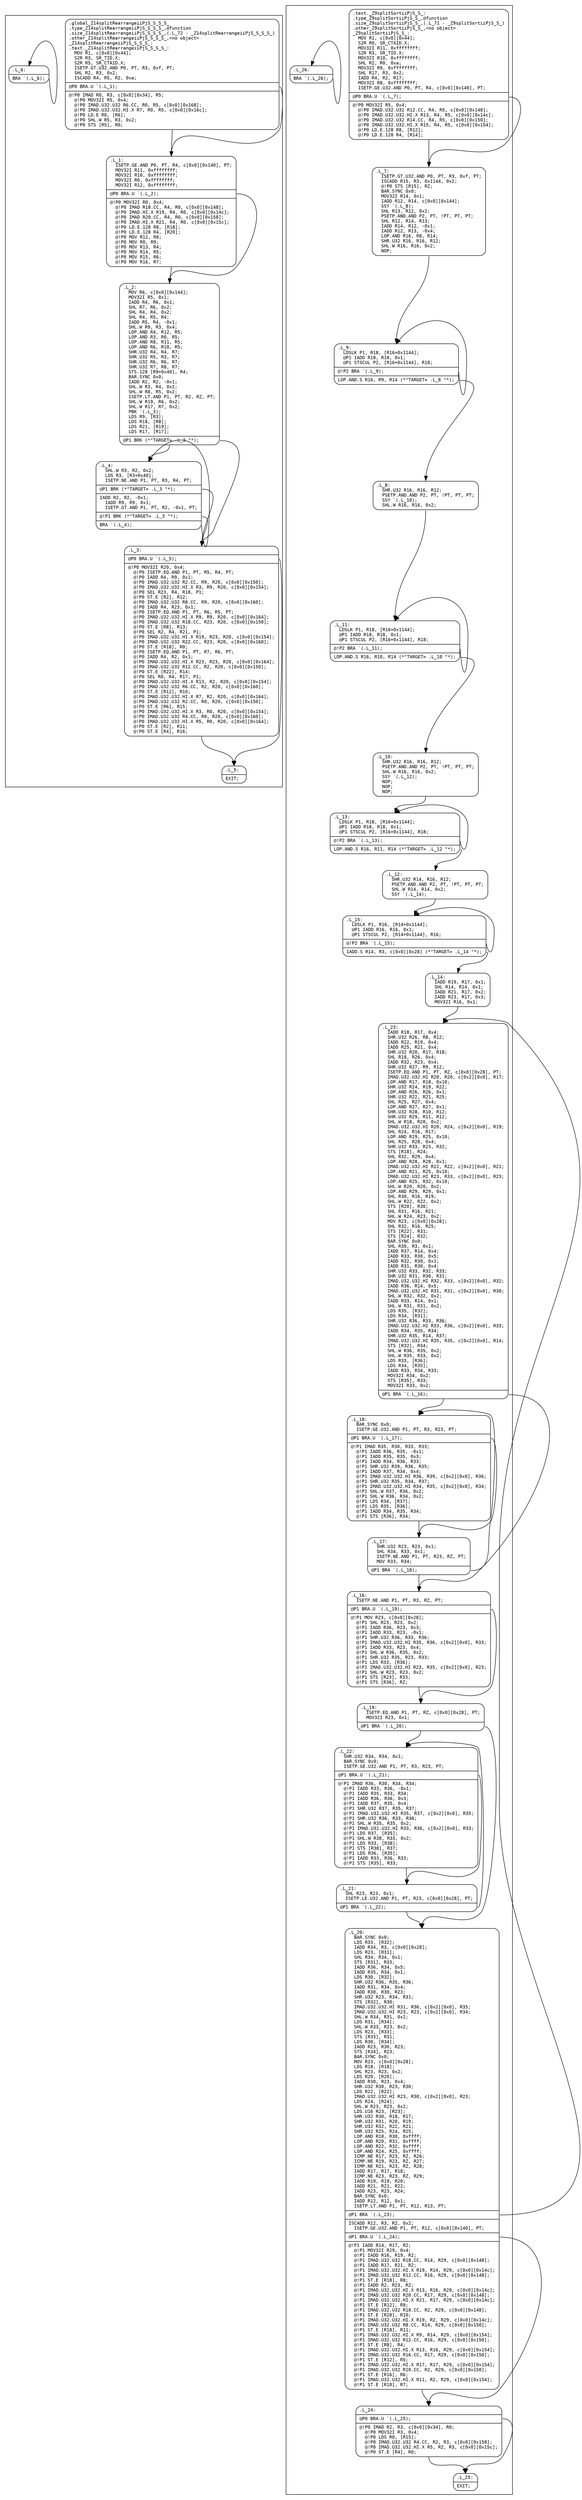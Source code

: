 digraph f {
subgraph "cluster__Z14splitRearrangeiiPjS_S_S_S_" {
node [fontname="Courier",fontsize=10,shape=Mrecord];
"_Z14splitRearrangeiiPjS_S_S_S_"
[label="{<entry>	.global		_Z14splitRearrangeiiPjS_S_S_S_\l	.type		_Z14splitRearrangeiiPjS_S_S_S_,@function\l	.size		_Z14splitRearrangeiiPjS_S_S_S_,(.L_72\ -\ _Z14splitRearrangeiiPjS_S_S_S_)\l	.other		_Z14splitRearrangeiiPjS_S_S_S_,\<no\ object\>\l_Z14splitRearrangeiiPjS_S_S_S_:\l.text._Z14splitRearrangeiiPjS_S_S_S_:\l\ \ MOV\ R1,\ c\[0x0\]\[0x44\];\l\ \ S2R\ R3,\ SR_TID.X;\l\ \ S2R\ R5,\ SR_CTAID.X;\l\ \ ISETP.GT.U32.AND\ P0,\ PT,\ R3,\ 0xf,\ PT;\l\ \ SHL\ R2,\ R3,\ 0x2;\l\ \ ISCADD\ R4,\ R5,\ R2,\ 0xa;\l|<exit0>\ \ @P0\ BRA.U\ `(.L_1);\l|<exitpost0>\ \ @!P0\ IMAD\ R0,\ R3,\ c\[0x0\]\[0x34\],\ R5;\l\ \ @!P0\ MOV32I\ R5,\ 0x4;\l\ \ @!P0\ IMAD.U32.U32\ R6.CC,\ R0,\ R5,\ c\[0x0\]\[0x168\];\l\ \ @!P0\ IMAD.U32.U32.HI.X\ R7,\ R0,\ R5,\ c\[0x0\]\[0x16c\];\l\ \ @!P0\ LD.E\ R0,\ \[R6\];\l\ \ @!P0\ SHL.W\ R5,\ R3,\ 0x2;\l\ \ @!P0\ STS\ \[R5\],\ R0;\l}"]
"_Z14splitRearrangeiiPjS_S_S_S_":exit0:e -> ".L_1":entry:n [style=solid];
"_Z14splitRearrangeiiPjS_S_S_S_":exitpost0:s -> ".L_1":entry:n [style=solid];
node [fontname="Courier",fontsize=10,shape=Mrecord];
".L_1"
[label="{<entry>.L_1:\l\ \ ISETP.GE.AND\ P0,\ PT,\ R4,\ c\[0x0\]\[0x140\],\ PT;\l\ \ MOV32I\ R11,\ 0xffffffff;\l\ \ MOV32I\ R10,\ 0xffffffff;\l\ \ MOV32I\ R0,\ 0xffffffff;\l\ \ MOV32I\ R12,\ 0xffffffff;\l|<exit0>\ \ @P0\ BRA.U\ `(.L_2);\l|<exitpost0>\ \ @!P0\ MOV32I\ R0,\ 0x4;\l\ \ @!P0\ IMAD\ R18.CC,\ R4,\ R0,\ c\[0x0\]\[0x148\];\l\ \ @!P0\ IMAD.HI.X\ R19,\ R4,\ R0,\ c\[0x0\]\[0x14c\];\l\ \ @!P0\ IMAD\ R20.CC,\ R4,\ R0,\ c\[0x0\]\[0x158\];\l\ \ @!P0\ IMAD.HI.X\ R21,\ R4,\ R0,\ c\[0x0\]\[0x15c\];\l\ \ @!P0\ LD.E.128\ R8,\ \[R18\];\l\ \ @!P0\ LD.E.128\ R4,\ \[R20\];\l\ \ @!P0\ MOV\ R12,\ R8;\l\ \ @!P0\ MOV\ R0,\ R9;\l\ \ @!P0\ MOV\ R13,\ R4;\l\ \ @!P0\ MOV\ R14,\ R5;\l\ \ @!P0\ MOV\ R15,\ R6;\l\ \ @!P0\ MOV\ R16,\ R7;\l}"]
".L_1":exit0:e -> ".L_2":entry:n [style=solid];
".L_1":exitpost0:s -> ".L_2":entry:n [style=solid];
node [fontname="Courier",fontsize=10,shape=Mrecord];
".L_2"
[label="{<entry>.L_2:\l\ \ MOV\ R6,\ c\[0x0\]\[0x144\];\l\ \ MOV32I\ R5,\ 0x1;\l\ \ IADD\ R4,\ R6,\ 0x1;\l\ \ SHL\ R7,\ R6,\ 0x2;\l\ \ SHL\ R4,\ R4,\ 0x2;\l\ \ SHL\ R4,\ R5,\ R4;\l\ \ IADD\ R5,\ R4,\ -0x1;\l\ \ SHL.W\ R9,\ R3,\ 0x4;\l\ \ LOP.AND\ R4,\ R12,\ R5;\l\ \ LOP.AND\ R3,\ R0,\ R5;\l\ \ LOP.AND\ R8,\ R11,\ R5;\l\ \ LOP.AND\ R6,\ R10,\ R5;\l\ \ SHR.U32\ R4,\ R4,\ R7;\l\ \ SHR.U32\ R5,\ R3,\ R7;\l\ \ SHR.U32\ R6,\ R6,\ R7;\l\ \ SHR.U32\ R7,\ R8,\ R7;\l\ \ STS.128\ \[R9+0x40\],\ R4;\l\ \ BAR.SYNC\ 0x0;\l\ \ IADD\ R2,\ R2,\ -0x1;\l\ \ SHL.W\ R3,\ R4,\ 0x2;\l\ \ SHL.W\ R8,\ R5,\ 0x2;\l\ \ ISETP.LT.AND\ P1,\ PT,\ R2,\ RZ,\ PT;\l\ \ SHL.W\ R19,\ R6,\ 0x2;\l\ \ SHL.W\ R17,\ R7,\ 0x2;\l\ \ PBK\ `(.L_3);\l\ \ LDS\ R9,\ \[R3\];\l\ \ LDS\ R18,\ \[R8\];\l\ \ LDS\ R21,\ \[R19\];\l\ \ LDS\ R17,\ \[R17\];\l|<exit0>\ \ @P1\ BRK\ (*\"TARGET=\ .L_3\ \"*);\l}"]
".L_2":exit0:e -> ".L_3":entry:n [style=solid];
".L_2":exit0:s -> ".L_4":entry:n [style=solid];
node [fontname="Courier",fontsize=10,shape=Mrecord];
".L_4"
[label="{<entry>.L_4:\l\ \ SHL.W\ R3,\ R2,\ 0x2;\l\ \ LDS\ R3,\ \[R3+0x40\];\l\ \ ISETP.NE.AND\ P1,\ PT,\ R3,\ R4,\ PT;\l|<exit0>\ \ @P1\ BRK\ (*\"TARGET=\ .L_3\ \"*);\l|<exitpost0>\ \ IADD\ R2,\ R2,\ -0x1;\l\ \ IADD\ R9,\ R9,\ 0x1;\l\ \ ISETP.GT.AND\ P1,\ PT,\ R2,\ -0x1,\ PT;\l|<exit1>\ \ @!P1\ BRK\ (*\"TARGET=\ .L_3\ \"*);\l|<exit2>\ \ BRA\ `(.L_4);\l}"]
".L_4":exit0:e -> ".L_3":entry:n [style=solid];
".L_4":exit1:e -> ".L_3":entry:n [style=solid];
".L_4":exit2:e -> ".L_4":entry:n [style=solid];
node [fontname="Courier",fontsize=10,shape=Mrecord];
".L_3"
[label="{<entry>.L_3:\l|<exit0>\ \ @P0\ BRA.U\ `(.L_5);\l|<exitpost0>\ \ @!P0\ MOV32I\ R20,\ 0x4;\l\ \ @!P0\ ISETP.EQ.AND\ P1,\ PT,\ R5,\ R4,\ PT;\l\ \ @!P0\ IADD\ R4,\ R9,\ 0x1;\l\ \ @!P0\ IMAD.U32.U32\ R2.CC,\ R9,\ R20,\ c\[0x0\]\[0x150\];\l\ \ @!P0\ IMAD.U32.U32.HI.X\ R3,\ R9,\ R20,\ c\[0x0\]\[0x154\];\l\ \ @!P0\ SEL\ R23,\ R4,\ R18,\ P1;\l\ \ @!P0\ ST.E\ \[R2\],\ R12;\l\ \ @!P0\ IMAD.U32.U32\ R8.CC,\ R9,\ R20,\ c\[0x0\]\[0x160\];\l\ \ @!P0\ IADD\ R4,\ R23,\ 0x1;\l\ \ @!P0\ ISETP.EQ.AND\ P1,\ PT,\ R6,\ R5,\ PT;\l\ \ @!P0\ IMAD.U32.U32.HI.X\ R9,\ R9,\ R20,\ c\[0x0\]\[0x164\];\l\ \ @!P0\ IMAD.U32.U32\ R18.CC,\ R23,\ R20,\ c\[0x0\]\[0x150\];\l\ \ @!P0\ ST.E\ \[R8\],\ R13;\l\ \ @!P0\ SEL\ R2,\ R4,\ R21,\ P1;\l\ \ @!P0\ IMAD.U32.U32.HI.X\ R19,\ R23,\ R20,\ c\[0x0\]\[0x154\];\l\ \ @!P0\ IMAD.U32.U32\ R22.CC,\ R23,\ R20,\ c\[0x0\]\[0x160\];\l\ \ @!P0\ ST.E\ \[R18\],\ R0;\l\ \ @!P0\ ISETP.EQ.AND\ P1,\ PT,\ R7,\ R6,\ PT;\l\ \ @!P0\ IADD\ R4,\ R2,\ 0x1;\l\ \ @!P0\ IMAD.U32.U32.HI.X\ R23,\ R23,\ R20,\ c\[0x0\]\[0x164\];\l\ \ @!P0\ IMAD.U32.U32\ R12.CC,\ R2,\ R20,\ c\[0x0\]\[0x150\];\l\ \ @!P0\ ST.E\ \[R22\],\ R14;\l\ \ @!P0\ SEL\ R0,\ R4,\ R17,\ P1;\l\ \ @!P0\ IMAD.U32.U32.HI.X\ R13,\ R2,\ R20,\ c\[0x0\]\[0x154\];\l\ \ @!P0\ IMAD.U32.U32\ R6.CC,\ R2,\ R20,\ c\[0x0\]\[0x160\];\l\ \ @!P0\ ST.E\ \[R12\],\ R10;\l\ \ @!P0\ IMAD.U32.U32.HI.X\ R7,\ R2,\ R20,\ c\[0x0\]\[0x164\];\l\ \ @!P0\ IMAD.U32.U32\ R2.CC,\ R0,\ R20,\ c\[0x0\]\[0x150\];\l\ \ @!P0\ ST.E\ \[R6\],\ R15;\l\ \ @!P0\ IMAD.U32.U32.HI.X\ R3,\ R0,\ R20,\ c\[0x0\]\[0x154\];\l\ \ @!P0\ IMAD.U32.U32\ R4.CC,\ R0,\ R20,\ c\[0x0\]\[0x160\];\l\ \ @!P0\ IMAD.U32.U32.HI.X\ R5,\ R0,\ R20,\ c\[0x0\]\[0x164\];\l\ \ @!P0\ ST.E\ \[R2\],\ R11;\l\ \ @!P0\ ST.E\ \[R4\],\ R16;\l}"]
".L_3":exit0:e -> ".L_5":entry:n [style=solid];
".L_3":exitpost0:s -> ".L_5":entry:n [style=solid];
node [fontname="Courier",fontsize=10,shape=Mrecord];
".L_5"
[label="{<entry>.L_5:\l|<exit0>\ \ EXIT;\l}"]
node [fontname="Courier",fontsize=10,shape=Mrecord];
".L_6"
[label="{<entry>.L_6:\l|<exit0>\ \ BRA\ `(.L_6);\l}"]
".L_6":exit0:e -> ".L_6":entry:n [style=solid];
}
subgraph "cluster__Z9splitSortiiPjS_S_" {
node [fontname="Courier",fontsize=10,shape=Mrecord];
".text._Z9splitSortiiPjS_S_"
[label="{<entry>.text._Z9splitSortiiPjS_S_:\l	.type		_Z9splitSortiiPjS_S_,@function\l	.size		_Z9splitSortiiPjS_S_,(.L_71\ -\ _Z9splitSortiiPjS_S_)\l	.other		_Z9splitSortiiPjS_S_,\<no\ object\>\l_Z9splitSortiiPjS_S_:\l\ \ MOV\ R1,\ c\[0x0\]\[0x44\];\l\ \ S2R\ R0,\ SR_CTAID.X;\l\ \ MOV32I\ R11,\ 0xffffffff;\l\ \ S2R\ R3,\ SR_TID.X;\l\ \ MOV32I\ R10,\ 0xffffffff;\l\ \ SHL\ R2,\ R0,\ 0xa;\l\ \ MOV32I\ R9,\ 0xffffffff;\l\ \ SHL\ R17,\ R3,\ 0x2;\l\ \ IADD\ R4,\ R2,\ R17;\l\ \ MOV32I\ R8,\ 0xffffffff;\l\ \ ISETP.GE.U32.AND\ P0,\ PT,\ R4,\ c\[0x0\]\[0x140\],\ PT;\l|<exit0>\ \ @P0\ BRA.U\ `(.L_7);\l|<exitpost0>\ \ @!P0\ MOV32I\ R5,\ 0x4;\l\ \ @!P0\ IMAD.U32.U32\ R12.CC,\ R4,\ R5,\ c\[0x0\]\[0x148\];\l\ \ @!P0\ IMAD.U32.U32.HI.X\ R13,\ R4,\ R5,\ c\[0x0\]\[0x14c\];\l\ \ @!P0\ IMAD.U32.U32\ R14.CC,\ R4,\ R5,\ c\[0x0\]\[0x150\];\l\ \ @!P0\ IMAD.U32.U32.HI.X\ R15,\ R4,\ R5,\ c\[0x0\]\[0x154\];\l\ \ @!P0\ LD.E.128\ R8,\ \[R12\];\l\ \ @!P0\ LD.E.128\ R4,\ \[R14\];\l}"]
".text._Z9splitSortiiPjS_S_":exit0:e -> ".L_7":entry:n [style=solid];
".text._Z9splitSortiiPjS_S_":exitpost0:s -> ".L_7":entry:n [style=solid];
node [fontname="Courier",fontsize=10,shape=Mrecord];
".L_7"
[label="{<entry>.L_7:\l\ \ ISETP.GT.U32.AND\ P0,\ PT,\ R3,\ 0xf,\ PT;\l\ \ ISCADD\ R15,\ R3,\ 0x1144,\ 0x2;\l\ \ @!P0\ STS\ \[R15\],\ RZ;\l\ \ BAR.SYNC\ 0x0;\l\ \ MOV32I\ R14,\ 0x1;\l\ \ IADD\ R12,\ R14,\ c\[0x0\]\[0x144\];\l\ \ SSY\ `(.L_8);\l\ \ SHL\ R13,\ R12,\ 0x2;\l\ \ PSETP.AND.AND\ P2,\ PT,\ !PT,\ PT,\ PT;\l\ \ SHL\ R12,\ R14,\ R13;\l\ \ IADD\ R14,\ R12,\ -0x1;\l\ \ IADD\ R12,\ R13,\ -0x4;\l\ \ LOP.AND\ R16,\ R8,\ R14;\l\ \ SHR.U32\ R16,\ R16,\ R12;\l\ \ SHL.W\ R16,\ R16,\ 0x2;\l\ \ NOP;\l}"]
".L_7":entry:s -> ".L_9":entry:n [style=solid];
node [fontname="Courier",fontsize=10,shape=Mrecord];
".L_9"
[label="{<entry>.L_9:\l\ \ LDSLK\ P1,\ R18,\ \[R16+0x1144\];\l\ \ @P1\ IADD\ R18,\ R18,\ 0x1;\l\ \ @P1\ STSCUL\ P2,\ \[R16+0x1144\],\ R18;\l|<exit0>\ \ @!P2\ BRA\ `(.L_9);\l|<exit1>\ \ LOP.AND.S\ R16,\ R9,\ R14\ (*\"TARGET=\ .L_8\ \"*);\l}"]
".L_9":exit0:e -> ".L_9":entry:n [style=solid];
".L_9":exit1:e -> ".L_8":entry:n [style=solid];
node [fontname="Courier",fontsize=10,shape=Mrecord];
".L_8"
[label="{<entry>.L_8:\l\ \ SHR.U32\ R16,\ R16,\ R12;\l\ \ PSETP.AND.AND\ P2,\ PT,\ !PT,\ PT,\ PT;\l\ \ SSY\ `(.L_10);\l\ \ SHL.W\ R16,\ R16,\ 0x2;\l}"]
".L_8":entry:s -> ".L_11":entry:n [style=solid];
node [fontname="Courier",fontsize=10,shape=Mrecord];
".L_11"
[label="{<entry>.L_11:\l\ \ LDSLK\ P1,\ R18,\ \[R16+0x1144\];\l\ \ @P1\ IADD\ R18,\ R18,\ 0x1;\l\ \ @P1\ STSCUL\ P2,\ \[R16+0x1144\],\ R18;\l|<exit0>\ \ @!P2\ BRA\ `(.L_11);\l|<exit1>\ \ LOP.AND.S\ R16,\ R10,\ R14\ (*\"TARGET=\ .L_10\ \"*);\l}"]
".L_11":exit0:e -> ".L_11":entry:n [style=solid];
".L_11":exit1:e -> ".L_10":entry:n [style=solid];
node [fontname="Courier",fontsize=10,shape=Mrecord];
".L_10"
[label="{<entry>.L_10:\l\ \ SHR.U32\ R16,\ R16,\ R12;\l\ \ PSETP.AND.AND\ P2,\ PT,\ !PT,\ PT,\ PT;\l\ \ SHL.W\ R16,\ R16,\ 0x2;\l\ \ SSY\ `(.L_12);\l\ \ NOP;\l\ \ NOP;\l\ \ NOP;\l}"]
".L_10":entry:s -> ".L_13":entry:n [style=solid];
node [fontname="Courier",fontsize=10,shape=Mrecord];
".L_13"
[label="{<entry>.L_13:\l\ \ LDSLK\ P1,\ R18,\ \[R16+0x1144\];\l\ \ @P1\ IADD\ R18,\ R18,\ 0x1;\l\ \ @P1\ STSCUL\ P2,\ \[R16+0x1144\],\ R18;\l|<exit0>\ \ @!P2\ BRA\ `(.L_13);\l|<exit1>\ \ LOP.AND.S\ R16,\ R11,\ R14\ (*\"TARGET=\ .L_12\ \"*);\l}"]
".L_13":exit0:e -> ".L_13":entry:n [style=solid];
".L_13":exit1:e -> ".L_12":entry:n [style=solid];
node [fontname="Courier",fontsize=10,shape=Mrecord];
".L_12"
[label="{<entry>.L_12:\l\ \ SHR.U32\ R14,\ R16,\ R12;\l\ \ PSETP.AND.AND\ P2,\ PT,\ !PT,\ PT,\ PT;\l\ \ SHL.W\ R14,\ R14,\ 0x2;\l\ \ SSY\ `(.L_14);\l}"]
".L_12":entry:s -> ".L_15":entry:n [style=solid];
node [fontname="Courier",fontsize=10,shape=Mrecord];
".L_15"
[label="{<entry>.L_15:\l\ \ LDSLK\ P1,\ R16,\ \[R14+0x1144\];\l\ \ @P1\ IADD\ R16,\ R16,\ 0x1;\l\ \ @P1\ STSCUL\ P2,\ \[R14+0x1144\],\ R16;\l|<exit0>\ \ @!P2\ BRA\ `(.L_15);\l|<exit1>\ \ IADD.S\ R14,\ R3,\ c\[0x0\]\[0x28\]\ (*\"TARGET=\ .L_14\ \"*);\l}"]
".L_15":exit0:e -> ".L_15":entry:n [style=solid];
".L_15":exit1:e -> ".L_14":entry:n [style=solid];
node [fontname="Courier",fontsize=10,shape=Mrecord];
".L_14"
[label="{<entry>.L_14:\l\ \ IADD\ R19,\ R17,\ 0x1;\l\ \ SHL\ R14,\ R14,\ 0x1;\l\ \ IADD\ R21,\ R17,\ 0x2;\l\ \ IADD\ R23,\ R17,\ 0x3;\l\ \ MOV32I\ R16,\ 0x1;\l}"]
".L_14":entry:s -> ".L_23":entry:n [style=solid];
node [fontname="Courier",fontsize=10,shape=Mrecord];
".L_23"
[label="{<entry>.L_23:\l\ \ IADD\ R18,\ R17,\ 0x4;\l\ \ SHR.U32\ R26,\ R8,\ R12;\l\ \ IADD\ R22,\ R19,\ 0x4;\l\ \ IADD\ R25,\ R21,\ 0x4;\l\ \ SHR.U32\ R20,\ R17,\ R18;\l\ \ SHL\ R18,\ R26,\ 0x4;\l\ \ IADD\ R32,\ R23,\ 0x4;\l\ \ SHR.U32\ R27,\ R9,\ R12;\l\ \ ISETP.EQ.AND\ P1,\ PT,\ RZ,\ c\[0x0\]\[0x28\],\ PT;\l\ \ IMAD.U32.U32.HI\ R20,\ R20,\ c\[0x2\]\[0x0\],\ R17;\l\ \ LOP.AND\ R17,\ R18,\ 0x10;\l\ \ SHR.U32\ R24,\ R19,\ R22;\l\ \ LOP.AND\ R26,\ R26,\ 0x1;\l\ \ SHR.U32\ R22,\ R21,\ R25;\l\ \ SHL\ R25,\ R27,\ 0x4;\l\ \ LOP.AND\ R27,\ R27,\ 0x1;\l\ \ SHR.U32\ R28,\ R10,\ R12;\l\ \ SHR.U32\ R29,\ R11,\ R12;\l\ \ SHL.W\ R18,\ R20,\ 0x2;\l\ \ IMAD.U32.U32.HI\ R20,\ R24,\ c\[0x2\]\[0x0\],\ R19;\l\ \ SHL\ R24,\ R16,\ R17;\l\ \ LOP.AND\ R19,\ R25,\ 0x10;\l\ \ SHL\ R25,\ R28,\ 0x4;\l\ \ SHR.U32\ R33,\ R23,\ R32;\l\ \ STS\ \[R18\],\ R24;\l\ \ SHL\ R32,\ R29,\ 0x4;\l\ \ LOP.AND\ R28,\ R28,\ 0x1;\l\ \ IMAD.U32.U32.HI\ R22,\ R22,\ c\[0x2\]\[0x0\],\ R21;\l\ \ LOP.AND\ R21,\ R25,\ 0x10;\l\ \ IMAD.U32.U32.HI\ R23,\ R33,\ c\[0x2\]\[0x0\],\ R23;\l\ \ LOP.AND\ R25,\ R32,\ 0x10;\l\ \ SHL.W\ R20,\ R20,\ 0x2;\l\ \ LOP.AND\ R29,\ R29,\ 0x1;\l\ \ SHL\ R30,\ R16,\ R19;\l\ \ SHL.W\ R22,\ R22,\ 0x2;\l\ \ STS\ \[R20\],\ R30;\l\ \ SHL\ R31,\ R16,\ R21;\l\ \ SHL.W\ R24,\ R23,\ 0x2;\l\ \ MOV\ R23,\ c\[0x0\]\[0x28\];\l\ \ SHL\ R32,\ R16,\ R25;\l\ \ STS\ \[R22\],\ R31;\l\ \ STS\ \[R24\],\ R32;\l\ \ BAR.SYNC\ 0x0;\l\ \ SHL\ R30,\ R3,\ 0x1;\l\ \ IADD\ R37,\ R14,\ 0x4;\l\ \ IADD\ R33,\ R30,\ 0x5;\l\ \ IADD\ R32,\ R30,\ 0x1;\l\ \ IADD\ R31,\ R30,\ 0x4;\l\ \ SHR.U32\ R33,\ R32,\ R33;\l\ \ SHR.U32\ R31,\ R30,\ R31;\l\ \ IMAD.U32.U32.HI\ R32,\ R33,\ c\[0x2\]\[0x0\],\ R32;\l\ \ IADD\ R36,\ R14,\ 0x5;\l\ \ IMAD.U32.U32.HI\ R31,\ R31,\ c\[0x2\]\[0x0\],\ R30;\l\ \ SHL.W\ R32,\ R32,\ 0x2;\l\ \ IADD\ R33,\ R14,\ 0x1;\l\ \ SHL.W\ R31,\ R31,\ 0x2;\l\ \ LDS\ R35,\ \[R32\];\l\ \ LDS\ R34,\ \[R31\];\l\ \ SHR.U32\ R36,\ R33,\ R36;\l\ \ IMAD.U32.U32.HI\ R33,\ R36,\ c\[0x2\]\[0x0\],\ R33;\l\ \ IADD\ R34,\ R35,\ R34;\l\ \ SHR.U32\ R35,\ R14,\ R37;\l\ \ IMAD.U32.U32.HI\ R35,\ R35,\ c\[0x2\]\[0x0\],\ R14;\l\ \ STS\ \[R32\],\ R34;\l\ \ SHL.W\ R36,\ R35,\ 0x2;\l\ \ SHL.W\ R35,\ R33,\ 0x2;\l\ \ LDS\ R33,\ \[R36\];\l\ \ LDS\ R34,\ \[R35\];\l\ \ IADD\ R33,\ R34,\ R33;\l\ \ MOV32I\ R34,\ 0x2;\l\ \ STS\ \[R35\],\ R33;\l\ \ MOV32I\ R33,\ 0x2;\l|<exit0>\ \ @P1\ BRA\ `(.L_16);\l}"]
".L_23":exit0:e -> ".L_16":entry:n [style=solid];
".L_23":exit0:s -> ".L_18":entry:n [style=solid];
node [fontname="Courier",fontsize=10,shape=Mrecord];
".L_18"
[label="{<entry>.L_18:\l\ \ BAR.SYNC\ 0x0;\l\ \ ISETP.GE.U32.AND\ P1,\ PT,\ R3,\ R23,\ PT;\l|<exit0>\ \ @P1\ BRA.U\ `(.L_17);\l|<exitpost0>\ \ @!P1\ IMAD\ R35,\ R30,\ R33,\ R33;\l\ \ @!P1\ IADD\ R36,\ R35,\ -0x1;\l\ \ @!P1\ IADD\ R35,\ R35,\ 0x3;\l\ \ @!P1\ IADD\ R34,\ R36,\ R33;\l\ \ @!P1\ SHR.U32\ R39,\ R36,\ R35;\l\ \ @!P1\ IADD\ R37,\ R34,\ 0x4;\l\ \ @!P1\ IMAD.U32.U32.HI\ R36,\ R39,\ c\[0x2\]\[0x0\],\ R36;\l\ \ @!P1\ SHR.U32\ R35,\ R34,\ R37;\l\ \ @!P1\ IMAD.U32.U32.HI\ R34,\ R35,\ c\[0x2\]\[0x0\],\ R34;\l\ \ @!P1\ SHL.W\ R37,\ R36,\ 0x2;\l\ \ @!P1\ SHL.W\ R36,\ R34,\ 0x2;\l\ \ @!P1\ LDS\ R34,\ \[R37\];\l\ \ @!P1\ LDS\ R35,\ \[R36\];\l\ \ @!P1\ IADD\ R34,\ R35,\ R34;\l\ \ @!P1\ STS\ \[R36\],\ R34;\l}"]
".L_18":exit0:e -> ".L_17":entry:n [style=solid];
".L_18":exitpost0:s -> ".L_17":entry:n [style=solid];
node [fontname="Courier",fontsize=10,shape=Mrecord];
".L_17"
[label="{<entry>.L_17:\l\ \ SHR.U32\ R23,\ R23,\ 0x1;\l\ \ SHL\ R34,\ R33,\ 0x1;\l\ \ ISETP.NE.AND\ P1,\ PT,\ R23,\ RZ,\ PT;\l\ \ MOV\ R33,\ R34;\l|<exit0>\ \ @P1\ BRA\ `(.L_18);\l}"]
".L_17":exit0:e -> ".L_18":entry:n [style=solid];
".L_17":exit0:s -> ".L_16":entry:n [style=solid];
node [fontname="Courier",fontsize=10,shape=Mrecord];
".L_16"
[label="{<entry>.L_16:\l\ \ ISETP.NE.AND\ P1,\ PT,\ R3,\ RZ,\ PT;\l|<exit0>\ \ @P1\ BRA.U\ `(.L_19);\l|<exitpost0>\ \ @!P1\ MOV\ R23,\ c\[0x0\]\[0x28\];\l\ \ @!P1\ SHL\ R23,\ R23,\ 0x2;\l\ \ @!P1\ IADD\ R36,\ R23,\ 0x3;\l\ \ @!P1\ IADD\ R33,\ R23,\ -0x1;\l\ \ @!P1\ SHR.U32\ R36,\ R33,\ R36;\l\ \ @!P1\ IMAD.U32.U32.HI\ R35,\ R36,\ c\[0x2\]\[0x0\],\ R33;\l\ \ @!P1\ IADD\ R33,\ R23,\ 0x4;\l\ \ @!P1\ SHL.W\ R36,\ R35,\ 0x2;\l\ \ @!P1\ SHR.U32\ R35,\ R23,\ R33;\l\ \ @!P1\ LDS\ R33,\ \[R36\];\l\ \ @!P1\ IMAD.U32.U32.HI\ R23,\ R35,\ c\[0x2\]\[0x0\],\ R23;\l\ \ @!P1\ SHL.W\ R23,\ R23,\ 0x2;\l\ \ @!P1\ STS\ \[R23\],\ R33;\l\ \ @!P1\ STS\ \[R36\],\ RZ;\l}"]
".L_16":exit0:e -> ".L_19":entry:n [style=solid];
".L_16":exitpost0:s -> ".L_19":entry:n [style=solid];
node [fontname="Courier",fontsize=10,shape=Mrecord];
".L_19"
[label="{<entry>.L_19:\l\ \ ISETP.EQ.AND\ P1,\ PT,\ RZ,\ c\[0x0\]\[0x28\],\ PT;\l\ \ MOV32I\ R23,\ 0x1;\l|<exit0>\ \ @P1\ BRA\ `(.L_20);\l}"]
".L_19":exit0:e -> ".L_20":entry:n [style=solid];
".L_19":exit0:s -> ".L_22":entry:n [style=solid];
node [fontname="Courier",fontsize=10,shape=Mrecord];
".L_22"
[label="{<entry>.L_22:\l\ \ SHR.U32\ R34,\ R34,\ 0x1;\l\ \ BAR.SYNC\ 0x0;\l\ \ ISETP.GE.U32.AND\ P1,\ PT,\ R3,\ R23,\ PT;\l|<exit0>\ \ @P1\ BRA.U\ `(.L_21);\l|<exitpost0>\ \ @!P1\ IMAD\ R36,\ R30,\ R34,\ R34;\l\ \ @!P1\ IADD\ R33,\ R36,\ -0x1;\l\ \ @!P1\ IADD\ R35,\ R33,\ R34;\l\ \ @!P1\ IADD\ R36,\ R36,\ 0x3;\l\ \ @!P1\ IADD\ R37,\ R35,\ 0x4;\l\ \ @!P1\ SHR.U32\ R37,\ R35,\ R37;\l\ \ @!P1\ IMAD.U32.U32.HI\ R35,\ R37,\ c\[0x2\]\[0x0\],\ R35;\l\ \ @!P1\ SHR.U32\ R36,\ R33,\ R36;\l\ \ @!P1\ SHL.W\ R35,\ R35,\ 0x2;\l\ \ @!P1\ IMAD.U32.U32.HI\ R33,\ R36,\ c\[0x2\]\[0x0\],\ R33;\l\ \ @!P1\ LDS\ R37,\ \[R35\];\l\ \ @!P1\ SHL.W\ R38,\ R33,\ 0x2;\l\ \ @!P1\ LDS\ R33,\ \[R38\];\l\ \ @!P1\ STS\ \[R38\],\ R37;\l\ \ @!P1\ LDS\ R36,\ \[R35\];\l\ \ @!P1\ IADD\ R33,\ R36,\ R33;\l\ \ @!P1\ STS\ \[R35\],\ R33;\l}"]
".L_22":exit0:e -> ".L_21":entry:n [style=solid];
".L_22":exitpost0:s -> ".L_21":entry:n [style=solid];
node [fontname="Courier",fontsize=10,shape=Mrecord];
".L_21"
[label="{<entry>.L_21:\l\ \ SHL\ R23,\ R23,\ 0x1;\l\ \ ISETP.LE.U32.AND\ P1,\ PT,\ R23,\ c\[0x0\]\[0x28\],\ PT;\l|<exit0>\ \ @P1\ BRA\ `(.L_22);\l}"]
".L_21":exit0:e -> ".L_22":entry:n [style=solid];
".L_21":exit0:s -> ".L_20":entry:n [style=solid];
node [fontname="Courier",fontsize=10,shape=Mrecord];
".L_20"
[label="{<entry>.L_20:\l\ \ BAR.SYNC\ 0x0;\l\ \ LDS\ R33,\ \[R32\];\l\ \ IADD\ R34,\ R3,\ c\[0x0\]\[0x28\];\l\ \ LDS\ R23,\ \[R31\];\l\ \ SHL\ R34,\ R34,\ 0x1;\l\ \ STS\ \[R31\],\ R33;\l\ \ IADD\ R36,\ R34,\ 0x5;\l\ \ IADD\ R35,\ R34,\ 0x1;\l\ \ LDS\ R30,\ \[R32\];\l\ \ SHR.U32\ R36,\ R35,\ R36;\l\ \ IADD\ R31,\ R34,\ 0x4;\l\ \ IADD\ R30,\ R30,\ R23;\l\ \ SHR.U32\ R23,\ R34,\ R31;\l\ \ STS\ \[R32\],\ R30;\l\ \ IMAD.U32.U32.HI\ R31,\ R36,\ c\[0x2\]\[0x0\],\ R35;\l\ \ IMAD.U32.U32.HI\ R23,\ R23,\ c\[0x2\]\[0x0\],\ R34;\l\ \ SHL.W\ R34,\ R31,\ 0x2;\l\ \ LDS\ R31,\ \[R34\];\l\ \ SHL.W\ R33,\ R23,\ 0x2;\l\ \ LDS\ R23,\ \[R33\];\l\ \ STS\ \[R33\],\ R31;\l\ \ LDS\ R30,\ \[R34\];\l\ \ IADD\ R23,\ R30,\ R23;\l\ \ STS\ \[R34\],\ R23;\l\ \ BAR.SYNC\ 0x0;\l\ \ MOV\ R23,\ c\[0x0\]\[0x28\];\l\ \ LDS\ R18,\ \[R18\];\l\ \ SHL\ R23,\ R23,\ 0x2;\l\ \ LDS\ R20,\ \[R20\];\l\ \ IADD\ R30,\ R23,\ 0x4;\l\ \ SHR.U32\ R30,\ R23,\ R30;\l\ \ LDS\ R22,\ \[R22\];\l\ \ IMAD.U32.U32.HI\ R23,\ R30,\ c\[0x2\]\[0x0\],\ R23;\l\ \ LDS\ R24,\ \[R24\];\l\ \ SHL.W\ R23,\ R23,\ 0x2;\l\ \ LDS.U16\ R23,\ \[R23\];\l\ \ SHR.U32\ R30,\ R18,\ R17;\l\ \ SHR.U32\ R31,\ R20,\ R19;\l\ \ SHR.U32\ R32,\ R22,\ R21;\l\ \ SHR.U32\ R25,\ R24,\ R25;\l\ \ LOP.AND\ R18,\ R30,\ 0xffff;\l\ \ LOP.AND\ R20,\ R31,\ 0xffff;\l\ \ LOP.AND\ R22,\ R32,\ 0xffff;\l\ \ LOP.AND\ R24,\ R25,\ 0xffff;\l\ \ ICMP.NE\ R17,\ R23,\ RZ,\ R26;\l\ \ ICMP.NE\ R19,\ R23,\ RZ,\ R27;\l\ \ ICMP.NE\ R21,\ R23,\ RZ,\ R28;\l\ \ IADD\ R17,\ R17,\ R18;\l\ \ ICMP.NE\ R23,\ R23,\ RZ,\ R29;\l\ \ IADD\ R19,\ R19,\ R20;\l\ \ IADD\ R21,\ R21,\ R22;\l\ \ IADD\ R23,\ R23,\ R24;\l\ \ BAR.SYNC\ 0x0;\l\ \ IADD\ R12,\ R12,\ 0x1;\l\ \ ISETP.LT.AND\ P1,\ PT,\ R12,\ R13,\ PT;\l|<exit0>\ \ @P1\ BRA\ `(.L_23);\l|<exitpost0>\ \ ISCADD\ R12,\ R3,\ R2,\ 0x2;\l\ \ ISETP.GE.U32.AND\ P1,\ PT,\ R12,\ c\[0x0\]\[0x140\],\ PT;\l|<exit1>\ \ @P1\ BRA.U\ `(.L_24);\l|<exitpost1>\ \ @!P1\ IADD\ R14,\ R17,\ R2;\l\ \ @!P1\ MOV32I\ R29,\ 0x4;\l\ \ @!P1\ IADD\ R16,\ R19,\ R2;\l\ \ @!P1\ IMAD.U32.U32\ R18.CC,\ R14,\ R29,\ c\[0x0\]\[0x148\];\l\ \ @!P1\ IADD\ R17,\ R21,\ R2;\l\ \ @!P1\ IMAD.U32.U32.HI.X\ R19,\ R14,\ R29,\ c\[0x0\]\[0x14c\];\l\ \ @!P1\ IMAD.U32.U32\ R12.CC,\ R16,\ R29,\ c\[0x0\]\[0x148\];\l\ \ @!P1\ ST.E\ \[R18\],\ R8;\l\ \ @!P1\ IADD\ R2,\ R23,\ R2;\l\ \ @!P1\ IMAD.U32.U32.HI.X\ R13,\ R16,\ R29,\ c\[0x0\]\[0x14c\];\l\ \ @!P1\ IMAD.U32.U32\ R20.CC,\ R17,\ R29,\ c\[0x0\]\[0x148\];\l\ \ @!P1\ IMAD.U32.U32.HI.X\ R21,\ R17,\ R29,\ c\[0x0\]\[0x14c\];\l\ \ @!P1\ ST.E\ \[R12\],\ R9;\l\ \ @!P1\ IMAD.U32.U32\ R18.CC,\ R2,\ R29,\ c\[0x0\]\[0x148\];\l\ \ @!P1\ ST.E\ \[R20\],\ R10;\l\ \ @!P1\ IMAD.U32.U32.HI.X\ R19,\ R2,\ R29,\ c\[0x0\]\[0x14c\];\l\ \ @!P1\ IMAD.U32.U32\ R8.CC,\ R14,\ R29,\ c\[0x0\]\[0x150\];\l\ \ @!P1\ ST.E\ \[R18\],\ R11;\l\ \ @!P1\ IMAD.U32.U32.HI.X\ R9,\ R14,\ R29,\ c\[0x0\]\[0x154\];\l\ \ @!P1\ IMAD.U32.U32\ R12.CC,\ R16,\ R29,\ c\[0x0\]\[0x150\];\l\ \ @!P1\ ST.E\ \[R8\],\ R4;\l\ \ @!P1\ IMAD.U32.U32.HI.X\ R13,\ R16,\ R29,\ c\[0x0\]\[0x154\];\l\ \ @!P1\ IMAD.U32.U32\ R16.CC,\ R17,\ R29,\ c\[0x0\]\[0x150\];\l\ \ @!P1\ ST.E\ \[R12\],\ R5;\l\ \ @!P1\ IMAD.U32.U32.HI.X\ R17,\ R17,\ R29,\ c\[0x0\]\[0x154\];\l\ \ @!P1\ IMAD.U32.U32\ R10.CC,\ R2,\ R29,\ c\[0x0\]\[0x150\];\l\ \ @!P1\ ST.E\ \[R16\],\ R6;\l\ \ @!P1\ IMAD.U32.U32.HI.X\ R11,\ R2,\ R29,\ c\[0x0\]\[0x154\];\l\ \ @!P1\ ST.E\ \[R10\],\ R7;\l}"]
".L_20":exit0:e -> ".L_23":entry:n [style=solid];
".L_20":exit1:e -> ".L_24":entry:n [style=solid];
".L_20":exitpost1:s -> ".L_24":entry:n [style=solid];
node [fontname="Courier",fontsize=10,shape=Mrecord];
".L_24"
[label="{<entry>.L_24:\l|<exit0>\ \ @P0\ BRA.U\ `(.L_25);\l|<exitpost0>\ \ @!P0\ IMAD\ R2,\ R3,\ c\[0x0\]\[0x34\],\ R0;\l\ \ @!P0\ MOV32I\ R3,\ 0x4;\l\ \ @!P0\ LDS\ R0,\ \[R15\];\l\ \ @!P0\ IMAD.U32.U32\ R4.CC,\ R2,\ R3,\ c\[0x0\]\[0x158\];\l\ \ @!P0\ IMAD.U32.U32.HI.X\ R5,\ R2,\ R3,\ c\[0x0\]\[0x15c\];\l\ \ @!P0\ ST.E\ \[R4\],\ R0;\l}"]
".L_24":exit0:e -> ".L_25":entry:n [style=solid];
".L_24":exitpost0:s -> ".L_25":entry:n [style=solid];
node [fontname="Courier",fontsize=10,shape=Mrecord];
".L_25"
[label="{<entry>.L_25:\l|<exit0>\ \ EXIT;\l}"]
node [fontname="Courier",fontsize=10,shape=Mrecord];
".L_26"
[label="{<entry>.L_26:\l|<exit0>\ \ BRA\ `(.L_26);\l}"]
".L_26":exit0:e -> ".L_26":entry:n [style=solid];
}
}
